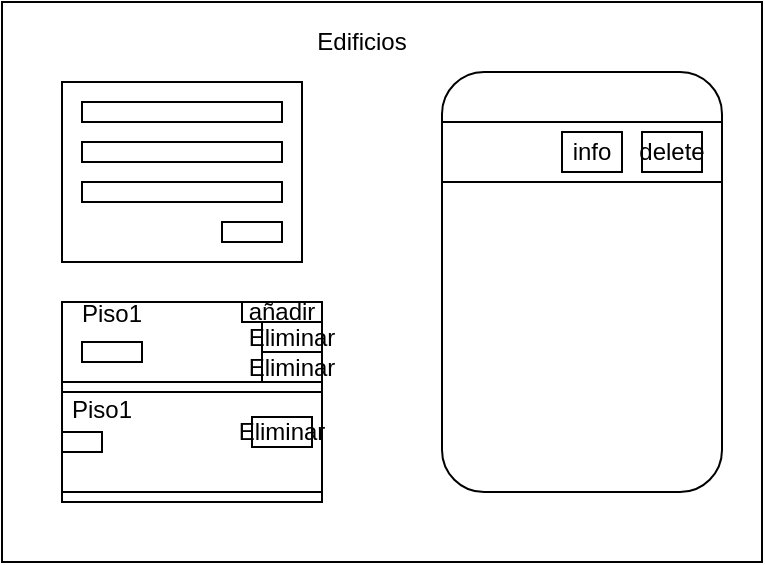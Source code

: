 <mxfile>
    <diagram id="L1CkRyodAxUsox6R4UOZ" name="Page-1">
        <mxGraphModel dx="121" dy="281" grid="1" gridSize="10" guides="1" tooltips="1" connect="1" arrows="1" fold="1" page="1" pageScale="1" pageWidth="850" pageHeight="1100" math="0" shadow="0">
            <root>
                <mxCell id="0"/>
                <mxCell id="1" parent="0"/>
                <mxCell id="2" value="" style="rounded=0;whiteSpace=wrap;html=1;" parent="1" vertex="1">
                    <mxGeometry x="160" y="140" width="380" height="280" as="geometry"/>
                </mxCell>
                <mxCell id="7" value="" style="rounded=0;whiteSpace=wrap;html=1;" parent="1" vertex="1">
                    <mxGeometry x="190" y="180" width="120" height="90" as="geometry"/>
                </mxCell>
                <mxCell id="8" value="" style="rounded=1;whiteSpace=wrap;html=1;" parent="1" vertex="1">
                    <mxGeometry x="380" y="175" width="140" height="210" as="geometry"/>
                </mxCell>
                <mxCell id="9" value="" style="rounded=0;whiteSpace=wrap;html=1;" parent="1" vertex="1">
                    <mxGeometry x="200" y="190" width="100" height="10" as="geometry"/>
                </mxCell>
                <mxCell id="12" value="" style="rounded=0;whiteSpace=wrap;html=1;" parent="1" vertex="1">
                    <mxGeometry x="380" y="200" width="140" height="30" as="geometry"/>
                </mxCell>
                <mxCell id="13" value="delete" style="rounded=0;whiteSpace=wrap;html=1;" parent="1" vertex="1">
                    <mxGeometry x="480" y="205" width="30" height="20" as="geometry"/>
                </mxCell>
                <mxCell id="14" value="info" style="rounded=0;whiteSpace=wrap;html=1;" parent="1" vertex="1">
                    <mxGeometry x="440" y="205" width="30" height="20" as="geometry"/>
                </mxCell>
                <mxCell id="15" value="" style="rounded=0;whiteSpace=wrap;html=1;" parent="1" vertex="1">
                    <mxGeometry x="200" y="210" width="100" height="10" as="geometry"/>
                </mxCell>
                <mxCell id="16" value="" style="rounded=0;whiteSpace=wrap;html=1;" parent="1" vertex="1">
                    <mxGeometry x="200" y="230" width="100" height="10" as="geometry"/>
                </mxCell>
                <mxCell id="18" value="" style="rounded=0;whiteSpace=wrap;html=1;" parent="1" vertex="1">
                    <mxGeometry x="270" y="250" width="30" height="10" as="geometry"/>
                </mxCell>
                <mxCell id="20" value="" style="rounded=0;whiteSpace=wrap;html=1;" parent="1" vertex="1">
                    <mxGeometry x="190" y="290" width="130" height="100" as="geometry"/>
                </mxCell>
                <mxCell id="22" value="" style="rounded=0;whiteSpace=wrap;html=1;" parent="1" vertex="1">
                    <mxGeometry x="190" y="290" width="130" height="40" as="geometry"/>
                </mxCell>
                <mxCell id="26" value="Edificios" style="text;html=1;strokeColor=none;fillColor=none;align=center;verticalAlign=middle;whiteSpace=wrap;rounded=0;" parent="1" vertex="1">
                    <mxGeometry x="310" y="145" width="60" height="30" as="geometry"/>
                </mxCell>
                <mxCell id="27" value="Eliminar" style="rounded=0;whiteSpace=wrap;html=1;" parent="1" vertex="1">
                    <mxGeometry x="290" y="300" width="30" height="15" as="geometry"/>
                </mxCell>
                <mxCell id="29" value="Eliminar" style="rounded=0;whiteSpace=wrap;html=1;" parent="1" vertex="1">
                    <mxGeometry x="290" y="315" width="30" height="15" as="geometry"/>
                </mxCell>
                <mxCell id="31" value="" style="rounded=0;whiteSpace=wrap;html=1;" parent="1" vertex="1">
                    <mxGeometry x="200" y="310" width="30" height="10" as="geometry"/>
                </mxCell>
                <mxCell id="32" value="añadir" style="rounded=0;whiteSpace=wrap;html=1;" parent="1" vertex="1">
                    <mxGeometry x="280" y="290" width="40" height="10" as="geometry"/>
                </mxCell>
                <mxCell id="33" value="Piso1" style="text;html=1;strokeColor=none;fillColor=none;align=center;verticalAlign=middle;whiteSpace=wrap;rounded=0;" parent="1" vertex="1">
                    <mxGeometry x="190" y="292.5" width="50" height="7.5" as="geometry"/>
                </mxCell>
                <mxCell id="34" value="" style="rounded=0;whiteSpace=wrap;html=1;" vertex="1" parent="1">
                    <mxGeometry x="190" y="335" width="130" height="50" as="geometry"/>
                </mxCell>
                <mxCell id="35" value="Eliminar" style="rounded=0;whiteSpace=wrap;html=1;" vertex="1" parent="1">
                    <mxGeometry x="285" y="347.5" width="30" height="15" as="geometry"/>
                </mxCell>
                <mxCell id="36" value="" style="rounded=0;whiteSpace=wrap;html=1;" vertex="1" parent="1">
                    <mxGeometry x="190" y="355" width="20" height="10" as="geometry"/>
                </mxCell>
                <mxCell id="37" value="Piso1" style="text;html=1;strokeColor=none;fillColor=none;align=center;verticalAlign=middle;whiteSpace=wrap;rounded=0;" vertex="1" parent="1">
                    <mxGeometry x="185" y="340" width="50" height="7.5" as="geometry"/>
                </mxCell>
            </root>
        </mxGraphModel>
    </diagram>
</mxfile>